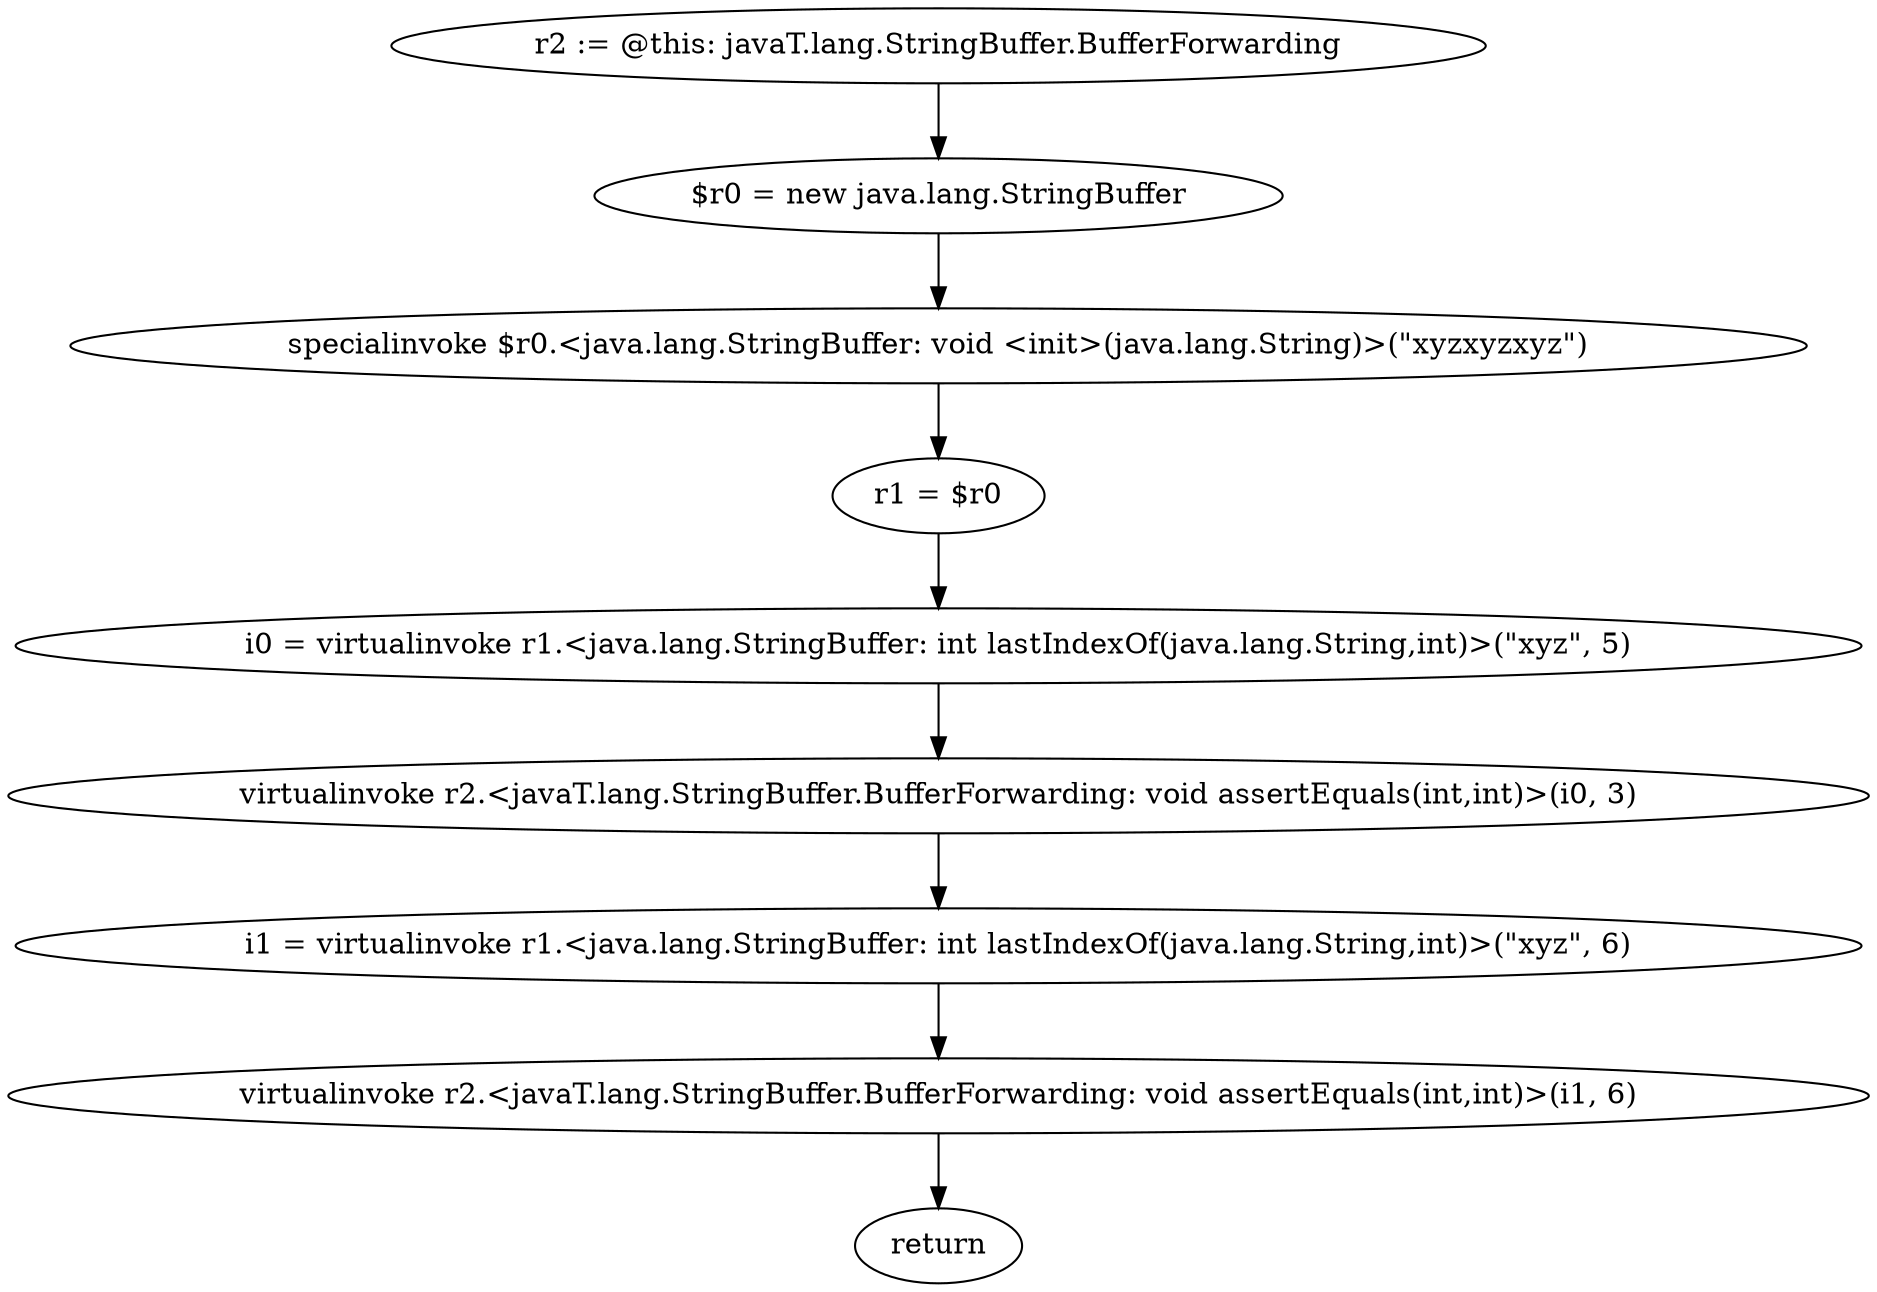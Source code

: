 digraph "unitGraph" {
    "r2 := @this: javaT.lang.StringBuffer.BufferForwarding"
    "$r0 = new java.lang.StringBuffer"
    "specialinvoke $r0.<java.lang.StringBuffer: void <init>(java.lang.String)>(\"xyzxyzxyz\")"
    "r1 = $r0"
    "i0 = virtualinvoke r1.<java.lang.StringBuffer: int lastIndexOf(java.lang.String,int)>(\"xyz\", 5)"
    "virtualinvoke r2.<javaT.lang.StringBuffer.BufferForwarding: void assertEquals(int,int)>(i0, 3)"
    "i1 = virtualinvoke r1.<java.lang.StringBuffer: int lastIndexOf(java.lang.String,int)>(\"xyz\", 6)"
    "virtualinvoke r2.<javaT.lang.StringBuffer.BufferForwarding: void assertEquals(int,int)>(i1, 6)"
    "return"
    "r2 := @this: javaT.lang.StringBuffer.BufferForwarding"->"$r0 = new java.lang.StringBuffer";
    "$r0 = new java.lang.StringBuffer"->"specialinvoke $r0.<java.lang.StringBuffer: void <init>(java.lang.String)>(\"xyzxyzxyz\")";
    "specialinvoke $r0.<java.lang.StringBuffer: void <init>(java.lang.String)>(\"xyzxyzxyz\")"->"r1 = $r0";
    "r1 = $r0"->"i0 = virtualinvoke r1.<java.lang.StringBuffer: int lastIndexOf(java.lang.String,int)>(\"xyz\", 5)";
    "i0 = virtualinvoke r1.<java.lang.StringBuffer: int lastIndexOf(java.lang.String,int)>(\"xyz\", 5)"->"virtualinvoke r2.<javaT.lang.StringBuffer.BufferForwarding: void assertEquals(int,int)>(i0, 3)";
    "virtualinvoke r2.<javaT.lang.StringBuffer.BufferForwarding: void assertEquals(int,int)>(i0, 3)"->"i1 = virtualinvoke r1.<java.lang.StringBuffer: int lastIndexOf(java.lang.String,int)>(\"xyz\", 6)";
    "i1 = virtualinvoke r1.<java.lang.StringBuffer: int lastIndexOf(java.lang.String,int)>(\"xyz\", 6)"->"virtualinvoke r2.<javaT.lang.StringBuffer.BufferForwarding: void assertEquals(int,int)>(i1, 6)";
    "virtualinvoke r2.<javaT.lang.StringBuffer.BufferForwarding: void assertEquals(int,int)>(i1, 6)"->"return";
}

